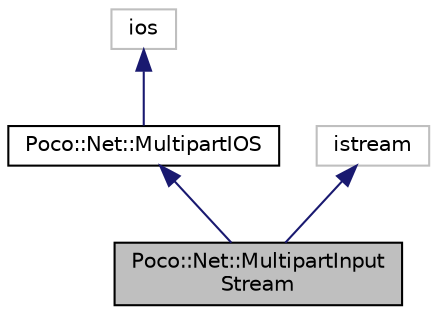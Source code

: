 digraph "Poco::Net::MultipartInputStream"
{
 // LATEX_PDF_SIZE
  edge [fontname="Helvetica",fontsize="10",labelfontname="Helvetica",labelfontsize="10"];
  node [fontname="Helvetica",fontsize="10",shape=record];
  Node1 [label="Poco::Net::MultipartInput\lStream",height=0.2,width=0.4,color="black", fillcolor="grey75", style="filled", fontcolor="black",tooltip="This class is for internal use by MultipartReader only."];
  Node2 -> Node1 [dir="back",color="midnightblue",fontsize="10",style="solid"];
  Node2 [label="Poco::Net::MultipartIOS",height=0.2,width=0.4,color="black", fillcolor="white", style="filled",URL="$classPoco_1_1Net_1_1MultipartIOS.html",tooltip="The base class for MultipartInputStream."];
  Node3 -> Node2 [dir="back",color="midnightblue",fontsize="10",style="solid"];
  Node3 [label="ios",height=0.2,width=0.4,color="grey75", fillcolor="white", style="filled",tooltip=" "];
  Node4 -> Node1 [dir="back",color="midnightblue",fontsize="10",style="solid"];
  Node4 [label="istream",height=0.2,width=0.4,color="grey75", fillcolor="white", style="filled",tooltip=" "];
}
